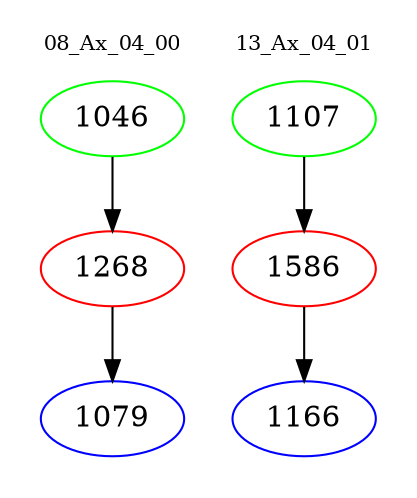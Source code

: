 digraph{
subgraph cluster_0 {
color = white
label = "08_Ax_04_00";
fontsize=10;
T0_1046 [label="1046", color="green"]
T0_1046 -> T0_1268 [color="black"]
T0_1268 [label="1268", color="red"]
T0_1268 -> T0_1079 [color="black"]
T0_1079 [label="1079", color="blue"]
}
subgraph cluster_1 {
color = white
label = "13_Ax_04_01";
fontsize=10;
T1_1107 [label="1107", color="green"]
T1_1107 -> T1_1586 [color="black"]
T1_1586 [label="1586", color="red"]
T1_1586 -> T1_1166 [color="black"]
T1_1166 [label="1166", color="blue"]
}
}
